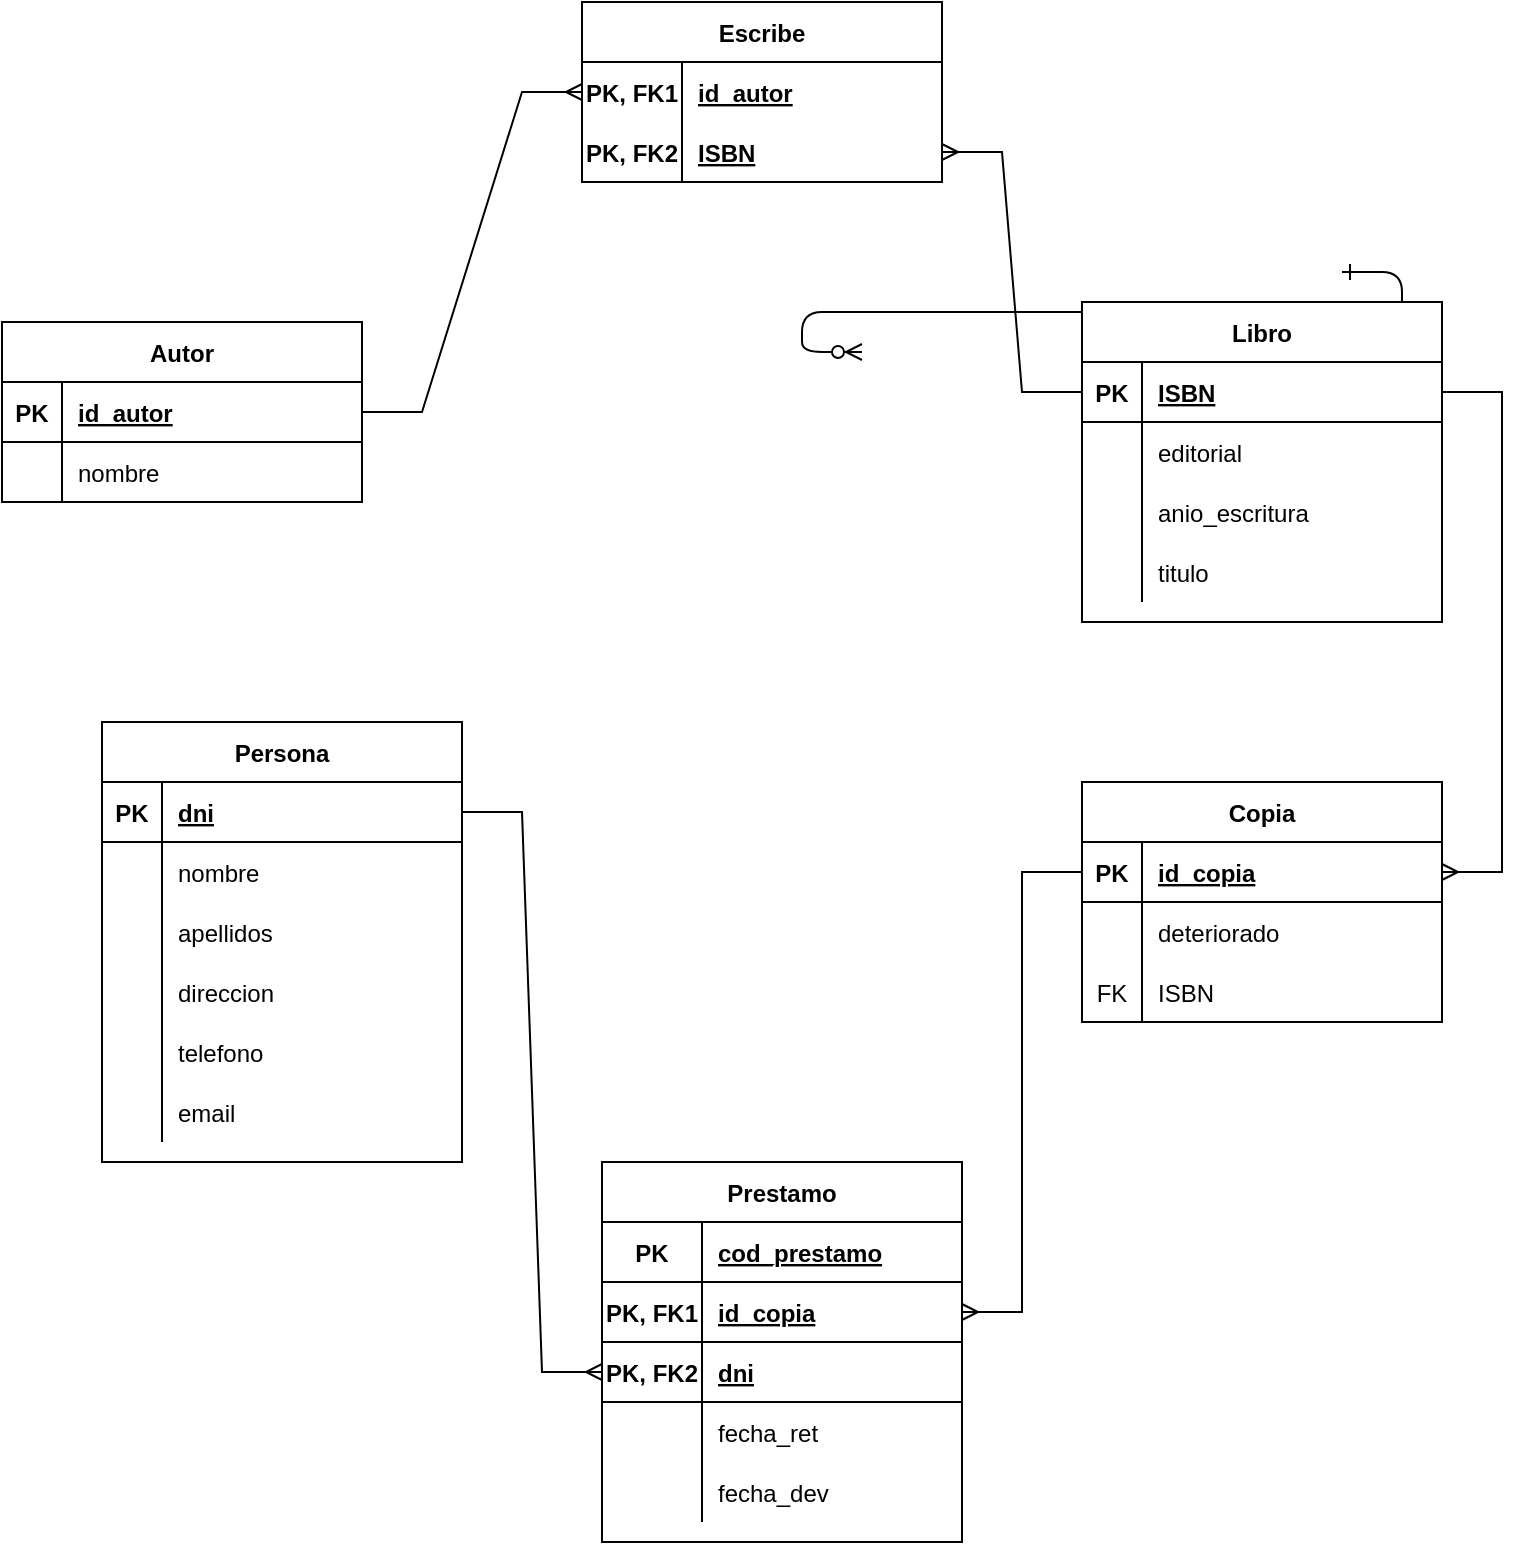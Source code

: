 <mxfile version="16.5.1" type="device"><diagram id="R2lEEEUBdFMjLlhIrx00" name="Page-1"><mxGraphModel dx="1102" dy="685" grid="1" gridSize="10" guides="1" tooltips="1" connect="1" arrows="1" fold="1" page="1" pageScale="1" pageWidth="850" pageHeight="1100" math="0" shadow="0" extFonts="Permanent Marker^https://fonts.googleapis.com/css?family=Permanent+Marker"><root><mxCell id="0"/><mxCell id="1" parent="0"/><mxCell id="C-vyLk0tnHw3VtMMgP7b-12" value="" style="edgeStyle=entityRelationEdgeStyle;endArrow=ERzeroToMany;startArrow=ERone;endFill=1;startFill=0;" parent="1" target="C-vyLk0tnHw3VtMMgP7b-17" edge="1"><mxGeometry width="100" height="100" relative="1" as="geometry"><mxPoint x="700" y="165" as="sourcePoint"/><mxPoint x="460" y="205" as="targetPoint"/></mxGeometry></mxCell><mxCell id="UFgGB9kS0tSjBoRq6BNC-1" value="Autor" style="shape=table;startSize=30;container=1;collapsible=1;childLayout=tableLayout;fixedRows=1;rowLines=0;fontStyle=1;align=center;resizeLast=1;" vertex="1" parent="1"><mxGeometry x="30" y="190" width="180" height="90" as="geometry"/></mxCell><mxCell id="UFgGB9kS0tSjBoRq6BNC-2" value="" style="shape=tableRow;horizontal=0;startSize=0;swimlaneHead=0;swimlaneBody=0;fillColor=none;collapsible=0;dropTarget=0;points=[[0,0.5],[1,0.5]];portConstraint=eastwest;top=0;left=0;right=0;bottom=1;" vertex="1" parent="UFgGB9kS0tSjBoRq6BNC-1"><mxGeometry y="30" width="180" height="30" as="geometry"/></mxCell><mxCell id="UFgGB9kS0tSjBoRq6BNC-3" value="PK" style="shape=partialRectangle;connectable=0;fillColor=none;top=0;left=0;bottom=0;right=0;fontStyle=1;overflow=hidden;" vertex="1" parent="UFgGB9kS0tSjBoRq6BNC-2"><mxGeometry width="30" height="30" as="geometry"><mxRectangle width="30" height="30" as="alternateBounds"/></mxGeometry></mxCell><mxCell id="UFgGB9kS0tSjBoRq6BNC-4" value="id_autor" style="shape=partialRectangle;connectable=0;fillColor=none;top=0;left=0;bottom=0;right=0;align=left;spacingLeft=6;fontStyle=5;overflow=hidden;" vertex="1" parent="UFgGB9kS0tSjBoRq6BNC-2"><mxGeometry x="30" width="150" height="30" as="geometry"><mxRectangle width="150" height="30" as="alternateBounds"/></mxGeometry></mxCell><mxCell id="UFgGB9kS0tSjBoRq6BNC-5" value="" style="shape=tableRow;horizontal=0;startSize=0;swimlaneHead=0;swimlaneBody=0;fillColor=none;collapsible=0;dropTarget=0;points=[[0,0.5],[1,0.5]];portConstraint=eastwest;top=0;left=0;right=0;bottom=0;" vertex="1" parent="UFgGB9kS0tSjBoRq6BNC-1"><mxGeometry y="60" width="180" height="30" as="geometry"/></mxCell><mxCell id="UFgGB9kS0tSjBoRq6BNC-6" value="" style="shape=partialRectangle;connectable=0;fillColor=none;top=0;left=0;bottom=0;right=0;editable=1;overflow=hidden;" vertex="1" parent="UFgGB9kS0tSjBoRq6BNC-5"><mxGeometry width="30" height="30" as="geometry"><mxRectangle width="30" height="30" as="alternateBounds"/></mxGeometry></mxCell><mxCell id="UFgGB9kS0tSjBoRq6BNC-7" value="nombre" style="shape=partialRectangle;connectable=0;fillColor=none;top=0;left=0;bottom=0;right=0;align=left;spacingLeft=6;overflow=hidden;" vertex="1" parent="UFgGB9kS0tSjBoRq6BNC-5"><mxGeometry x="30" width="150" height="30" as="geometry"><mxRectangle width="150" height="30" as="alternateBounds"/></mxGeometry></mxCell><mxCell id="UFgGB9kS0tSjBoRq6BNC-14" value="Libro" style="shape=table;startSize=30;container=1;collapsible=1;childLayout=tableLayout;fixedRows=1;rowLines=0;fontStyle=1;align=center;resizeLast=1;" vertex="1" parent="1"><mxGeometry x="570" y="180" width="180" height="160" as="geometry"/></mxCell><mxCell id="UFgGB9kS0tSjBoRq6BNC-15" value="" style="shape=tableRow;horizontal=0;startSize=0;swimlaneHead=0;swimlaneBody=0;fillColor=none;collapsible=0;dropTarget=0;points=[[0,0.5],[1,0.5]];portConstraint=eastwest;top=0;left=0;right=0;bottom=1;" vertex="1" parent="UFgGB9kS0tSjBoRq6BNC-14"><mxGeometry y="30" width="180" height="30" as="geometry"/></mxCell><mxCell id="UFgGB9kS0tSjBoRq6BNC-16" value="PK" style="shape=partialRectangle;connectable=0;fillColor=none;top=0;left=0;bottom=0;right=0;fontStyle=1;overflow=hidden;" vertex="1" parent="UFgGB9kS0tSjBoRq6BNC-15"><mxGeometry width="30" height="30" as="geometry"><mxRectangle width="30" height="30" as="alternateBounds"/></mxGeometry></mxCell><mxCell id="UFgGB9kS0tSjBoRq6BNC-17" value="ISBN" style="shape=partialRectangle;connectable=0;fillColor=none;top=0;left=0;bottom=0;right=0;align=left;spacingLeft=6;fontStyle=5;overflow=hidden;" vertex="1" parent="UFgGB9kS0tSjBoRq6BNC-15"><mxGeometry x="30" width="150" height="30" as="geometry"><mxRectangle width="150" height="30" as="alternateBounds"/></mxGeometry></mxCell><mxCell id="UFgGB9kS0tSjBoRq6BNC-18" value="" style="shape=tableRow;horizontal=0;startSize=0;swimlaneHead=0;swimlaneBody=0;fillColor=none;collapsible=0;dropTarget=0;points=[[0,0.5],[1,0.5]];portConstraint=eastwest;top=0;left=0;right=0;bottom=0;" vertex="1" parent="UFgGB9kS0tSjBoRq6BNC-14"><mxGeometry y="60" width="180" height="30" as="geometry"/></mxCell><mxCell id="UFgGB9kS0tSjBoRq6BNC-19" value="" style="shape=partialRectangle;connectable=0;fillColor=none;top=0;left=0;bottom=0;right=0;editable=1;overflow=hidden;" vertex="1" parent="UFgGB9kS0tSjBoRq6BNC-18"><mxGeometry width="30" height="30" as="geometry"><mxRectangle width="30" height="30" as="alternateBounds"/></mxGeometry></mxCell><mxCell id="UFgGB9kS0tSjBoRq6BNC-20" value="editorial" style="shape=partialRectangle;connectable=0;fillColor=none;top=0;left=0;bottom=0;right=0;align=left;spacingLeft=6;overflow=hidden;" vertex="1" parent="UFgGB9kS0tSjBoRq6BNC-18"><mxGeometry x="30" width="150" height="30" as="geometry"><mxRectangle width="150" height="30" as="alternateBounds"/></mxGeometry></mxCell><mxCell id="UFgGB9kS0tSjBoRq6BNC-21" value="" style="shape=tableRow;horizontal=0;startSize=0;swimlaneHead=0;swimlaneBody=0;fillColor=none;collapsible=0;dropTarget=0;points=[[0,0.5],[1,0.5]];portConstraint=eastwest;top=0;left=0;right=0;bottom=0;" vertex="1" parent="UFgGB9kS0tSjBoRq6BNC-14"><mxGeometry y="90" width="180" height="30" as="geometry"/></mxCell><mxCell id="UFgGB9kS0tSjBoRq6BNC-22" value="" style="shape=partialRectangle;connectable=0;fillColor=none;top=0;left=0;bottom=0;right=0;editable=1;overflow=hidden;" vertex="1" parent="UFgGB9kS0tSjBoRq6BNC-21"><mxGeometry width="30" height="30" as="geometry"><mxRectangle width="30" height="30" as="alternateBounds"/></mxGeometry></mxCell><mxCell id="UFgGB9kS0tSjBoRq6BNC-23" value="anio_escritura" style="shape=partialRectangle;connectable=0;fillColor=none;top=0;left=0;bottom=0;right=0;align=left;spacingLeft=6;overflow=hidden;" vertex="1" parent="UFgGB9kS0tSjBoRq6BNC-21"><mxGeometry x="30" width="150" height="30" as="geometry"><mxRectangle width="150" height="30" as="alternateBounds"/></mxGeometry></mxCell><mxCell id="UFgGB9kS0tSjBoRq6BNC-24" value="" style="shape=tableRow;horizontal=0;startSize=0;swimlaneHead=0;swimlaneBody=0;fillColor=none;collapsible=0;dropTarget=0;points=[[0,0.5],[1,0.5]];portConstraint=eastwest;top=0;left=0;right=0;bottom=0;" vertex="1" parent="UFgGB9kS0tSjBoRq6BNC-14"><mxGeometry y="120" width="180" height="30" as="geometry"/></mxCell><mxCell id="UFgGB9kS0tSjBoRq6BNC-25" value="" style="shape=partialRectangle;connectable=0;fillColor=none;top=0;left=0;bottom=0;right=0;editable=1;overflow=hidden;" vertex="1" parent="UFgGB9kS0tSjBoRq6BNC-24"><mxGeometry width="30" height="30" as="geometry"><mxRectangle width="30" height="30" as="alternateBounds"/></mxGeometry></mxCell><mxCell id="UFgGB9kS0tSjBoRq6BNC-26" value="titulo" style="shape=partialRectangle;connectable=0;fillColor=none;top=0;left=0;bottom=0;right=0;align=left;spacingLeft=6;overflow=hidden;" vertex="1" parent="UFgGB9kS0tSjBoRq6BNC-24"><mxGeometry x="30" width="150" height="30" as="geometry"><mxRectangle width="150" height="30" as="alternateBounds"/></mxGeometry></mxCell><mxCell id="UFgGB9kS0tSjBoRq6BNC-27" value="Escribe" style="shape=table;startSize=30;container=1;collapsible=1;childLayout=tableLayout;fixedRows=1;rowLines=0;fontStyle=1;align=center;resizeLast=1;" vertex="1" parent="1"><mxGeometry x="320" y="30" width="180" height="90" as="geometry"><mxRectangle x="320" y="30" width="80" height="30" as="alternateBounds"/></mxGeometry></mxCell><mxCell id="UFgGB9kS0tSjBoRq6BNC-41" value="" style="shape=tableRow;horizontal=0;startSize=0;swimlaneHead=0;swimlaneBody=0;fillColor=none;collapsible=0;dropTarget=0;points=[[0,0.5],[1,0.5]];portConstraint=eastwest;top=0;left=0;right=0;bottom=0;" vertex="1" parent="UFgGB9kS0tSjBoRq6BNC-27"><mxGeometry y="30" width="180" height="30" as="geometry"/></mxCell><mxCell id="UFgGB9kS0tSjBoRq6BNC-42" value="PK, FK1" style="shape=partialRectangle;connectable=0;fillColor=none;top=0;left=0;bottom=0;right=0;fontStyle=1;overflow=hidden;" vertex="1" parent="UFgGB9kS0tSjBoRq6BNC-41"><mxGeometry width="50" height="30" as="geometry"><mxRectangle width="50" height="30" as="alternateBounds"/></mxGeometry></mxCell><mxCell id="UFgGB9kS0tSjBoRq6BNC-43" value="id_autor" style="shape=partialRectangle;connectable=0;fillColor=none;top=0;left=0;bottom=0;right=0;align=left;spacingLeft=6;fontStyle=5;overflow=hidden;" vertex="1" parent="UFgGB9kS0tSjBoRq6BNC-41"><mxGeometry x="50" width="130" height="30" as="geometry"><mxRectangle width="130" height="30" as="alternateBounds"/></mxGeometry></mxCell><mxCell id="UFgGB9kS0tSjBoRq6BNC-28" value="" style="shape=tableRow;horizontal=0;startSize=0;swimlaneHead=0;swimlaneBody=0;fillColor=none;collapsible=0;dropTarget=0;points=[[0,0.5],[1,0.5]];portConstraint=eastwest;top=0;left=0;right=0;bottom=1;" vertex="1" parent="UFgGB9kS0tSjBoRq6BNC-27"><mxGeometry y="60" width="180" height="30" as="geometry"/></mxCell><mxCell id="UFgGB9kS0tSjBoRq6BNC-29" value="PK, FK2" style="shape=partialRectangle;connectable=0;fillColor=none;top=0;left=0;bottom=0;right=0;fontStyle=1;overflow=hidden;" vertex="1" parent="UFgGB9kS0tSjBoRq6BNC-28"><mxGeometry width="50" height="30" as="geometry"><mxRectangle width="50" height="30" as="alternateBounds"/></mxGeometry></mxCell><mxCell id="UFgGB9kS0tSjBoRq6BNC-30" value="ISBN" style="shape=partialRectangle;connectable=0;fillColor=none;top=0;left=0;bottom=0;right=0;align=left;spacingLeft=6;fontStyle=5;overflow=hidden;" vertex="1" parent="UFgGB9kS0tSjBoRq6BNC-28"><mxGeometry x="50" width="130" height="30" as="geometry"><mxRectangle width="130" height="30" as="alternateBounds"/></mxGeometry></mxCell><mxCell id="UFgGB9kS0tSjBoRq6BNC-47" value="Persona" style="shape=table;startSize=30;container=1;collapsible=1;childLayout=tableLayout;fixedRows=1;rowLines=0;fontStyle=1;align=center;resizeLast=1;fillColor=none;" vertex="1" parent="1"><mxGeometry x="80" y="390" width="180" height="220" as="geometry"/></mxCell><mxCell id="UFgGB9kS0tSjBoRq6BNC-48" value="" style="shape=tableRow;horizontal=0;startSize=0;swimlaneHead=0;swimlaneBody=0;fillColor=none;collapsible=0;dropTarget=0;points=[[0,0.5],[1,0.5]];portConstraint=eastwest;top=0;left=0;right=0;bottom=1;" vertex="1" parent="UFgGB9kS0tSjBoRq6BNC-47"><mxGeometry y="30" width="180" height="30" as="geometry"/></mxCell><mxCell id="UFgGB9kS0tSjBoRq6BNC-49" value="PK" style="shape=partialRectangle;connectable=0;fillColor=none;top=0;left=0;bottom=0;right=0;fontStyle=1;overflow=hidden;" vertex="1" parent="UFgGB9kS0tSjBoRq6BNC-48"><mxGeometry width="30" height="30" as="geometry"><mxRectangle width="30" height="30" as="alternateBounds"/></mxGeometry></mxCell><mxCell id="UFgGB9kS0tSjBoRq6BNC-50" value="dni" style="shape=partialRectangle;connectable=0;fillColor=none;top=0;left=0;bottom=0;right=0;align=left;spacingLeft=6;fontStyle=5;overflow=hidden;" vertex="1" parent="UFgGB9kS0tSjBoRq6BNC-48"><mxGeometry x="30" width="150" height="30" as="geometry"><mxRectangle width="150" height="30" as="alternateBounds"/></mxGeometry></mxCell><mxCell id="UFgGB9kS0tSjBoRq6BNC-51" value="" style="shape=tableRow;horizontal=0;startSize=0;swimlaneHead=0;swimlaneBody=0;fillColor=none;collapsible=0;dropTarget=0;points=[[0,0.5],[1,0.5]];portConstraint=eastwest;top=0;left=0;right=0;bottom=0;" vertex="1" parent="UFgGB9kS0tSjBoRq6BNC-47"><mxGeometry y="60" width="180" height="30" as="geometry"/></mxCell><mxCell id="UFgGB9kS0tSjBoRq6BNC-52" value="" style="shape=partialRectangle;connectable=0;fillColor=none;top=0;left=0;bottom=0;right=0;editable=1;overflow=hidden;" vertex="1" parent="UFgGB9kS0tSjBoRq6BNC-51"><mxGeometry width="30" height="30" as="geometry"><mxRectangle width="30" height="30" as="alternateBounds"/></mxGeometry></mxCell><mxCell id="UFgGB9kS0tSjBoRq6BNC-53" value="nombre" style="shape=partialRectangle;connectable=0;fillColor=none;top=0;left=0;bottom=0;right=0;align=left;spacingLeft=6;overflow=hidden;" vertex="1" parent="UFgGB9kS0tSjBoRq6BNC-51"><mxGeometry x="30" width="150" height="30" as="geometry"><mxRectangle width="150" height="30" as="alternateBounds"/></mxGeometry></mxCell><mxCell id="UFgGB9kS0tSjBoRq6BNC-54" value="" style="shape=tableRow;horizontal=0;startSize=0;swimlaneHead=0;swimlaneBody=0;fillColor=none;collapsible=0;dropTarget=0;points=[[0,0.5],[1,0.5]];portConstraint=eastwest;top=0;left=0;right=0;bottom=0;" vertex="1" parent="UFgGB9kS0tSjBoRq6BNC-47"><mxGeometry y="90" width="180" height="30" as="geometry"/></mxCell><mxCell id="UFgGB9kS0tSjBoRq6BNC-55" value="" style="shape=partialRectangle;connectable=0;fillColor=none;top=0;left=0;bottom=0;right=0;editable=1;overflow=hidden;" vertex="1" parent="UFgGB9kS0tSjBoRq6BNC-54"><mxGeometry width="30" height="30" as="geometry"><mxRectangle width="30" height="30" as="alternateBounds"/></mxGeometry></mxCell><mxCell id="UFgGB9kS0tSjBoRq6BNC-56" value="apellidos" style="shape=partialRectangle;connectable=0;fillColor=none;top=0;left=0;bottom=0;right=0;align=left;spacingLeft=6;overflow=hidden;" vertex="1" parent="UFgGB9kS0tSjBoRq6BNC-54"><mxGeometry x="30" width="150" height="30" as="geometry"><mxRectangle width="150" height="30" as="alternateBounds"/></mxGeometry></mxCell><mxCell id="UFgGB9kS0tSjBoRq6BNC-57" value="" style="shape=tableRow;horizontal=0;startSize=0;swimlaneHead=0;swimlaneBody=0;fillColor=none;collapsible=0;dropTarget=0;points=[[0,0.5],[1,0.5]];portConstraint=eastwest;top=0;left=0;right=0;bottom=0;" vertex="1" parent="UFgGB9kS0tSjBoRq6BNC-47"><mxGeometry y="120" width="180" height="30" as="geometry"/></mxCell><mxCell id="UFgGB9kS0tSjBoRq6BNC-58" value="" style="shape=partialRectangle;connectable=0;fillColor=none;top=0;left=0;bottom=0;right=0;editable=1;overflow=hidden;" vertex="1" parent="UFgGB9kS0tSjBoRq6BNC-57"><mxGeometry width="30" height="30" as="geometry"><mxRectangle width="30" height="30" as="alternateBounds"/></mxGeometry></mxCell><mxCell id="UFgGB9kS0tSjBoRq6BNC-59" value="direccion" style="shape=partialRectangle;connectable=0;fillColor=none;top=0;left=0;bottom=0;right=0;align=left;spacingLeft=6;overflow=hidden;" vertex="1" parent="UFgGB9kS0tSjBoRq6BNC-57"><mxGeometry x="30" width="150" height="30" as="geometry"><mxRectangle width="150" height="30" as="alternateBounds"/></mxGeometry></mxCell><mxCell id="UFgGB9kS0tSjBoRq6BNC-61" value="" style="shape=tableRow;horizontal=0;startSize=0;swimlaneHead=0;swimlaneBody=0;fillColor=none;collapsible=0;dropTarget=0;points=[[0,0.5],[1,0.5]];portConstraint=eastwest;top=0;left=0;right=0;bottom=0;" vertex="1" parent="UFgGB9kS0tSjBoRq6BNC-47"><mxGeometry y="150" width="180" height="30" as="geometry"/></mxCell><mxCell id="UFgGB9kS0tSjBoRq6BNC-62" value="" style="shape=partialRectangle;connectable=0;fillColor=none;top=0;left=0;bottom=0;right=0;editable=1;overflow=hidden;" vertex="1" parent="UFgGB9kS0tSjBoRq6BNC-61"><mxGeometry width="30" height="30" as="geometry"><mxRectangle width="30" height="30" as="alternateBounds"/></mxGeometry></mxCell><mxCell id="UFgGB9kS0tSjBoRq6BNC-63" value="telefono" style="shape=partialRectangle;connectable=0;fillColor=none;top=0;left=0;bottom=0;right=0;align=left;spacingLeft=6;overflow=hidden;" vertex="1" parent="UFgGB9kS0tSjBoRq6BNC-61"><mxGeometry x="30" width="150" height="30" as="geometry"><mxRectangle width="150" height="30" as="alternateBounds"/></mxGeometry></mxCell><mxCell id="UFgGB9kS0tSjBoRq6BNC-65" value="" style="shape=tableRow;horizontal=0;startSize=0;swimlaneHead=0;swimlaneBody=0;fillColor=none;collapsible=0;dropTarget=0;points=[[0,0.5],[1,0.5]];portConstraint=eastwest;top=0;left=0;right=0;bottom=0;" vertex="1" parent="UFgGB9kS0tSjBoRq6BNC-47"><mxGeometry y="180" width="180" height="30" as="geometry"/></mxCell><mxCell id="UFgGB9kS0tSjBoRq6BNC-66" value="" style="shape=partialRectangle;connectable=0;fillColor=none;top=0;left=0;bottom=0;right=0;editable=1;overflow=hidden;" vertex="1" parent="UFgGB9kS0tSjBoRq6BNC-65"><mxGeometry width="30" height="30" as="geometry"><mxRectangle width="30" height="30" as="alternateBounds"/></mxGeometry></mxCell><mxCell id="UFgGB9kS0tSjBoRq6BNC-67" value="email" style="shape=partialRectangle;connectable=0;fillColor=none;top=0;left=0;bottom=0;right=0;align=left;spacingLeft=6;overflow=hidden;" vertex="1" parent="UFgGB9kS0tSjBoRq6BNC-65"><mxGeometry x="30" width="150" height="30" as="geometry"><mxRectangle width="150" height="30" as="alternateBounds"/></mxGeometry></mxCell><mxCell id="UFgGB9kS0tSjBoRq6BNC-68" value="Copia" style="shape=table;startSize=30;container=1;collapsible=1;childLayout=tableLayout;fixedRows=1;rowLines=0;fontStyle=1;align=center;resizeLast=1;fillColor=none;" vertex="1" parent="1"><mxGeometry x="570" y="420" width="180" height="120" as="geometry"/></mxCell><mxCell id="UFgGB9kS0tSjBoRq6BNC-69" value="" style="shape=tableRow;horizontal=0;startSize=0;swimlaneHead=0;swimlaneBody=0;fillColor=none;collapsible=0;dropTarget=0;points=[[0,0.5],[1,0.5]];portConstraint=eastwest;top=0;left=0;right=0;bottom=1;" vertex="1" parent="UFgGB9kS0tSjBoRq6BNC-68"><mxGeometry y="30" width="180" height="30" as="geometry"/></mxCell><mxCell id="UFgGB9kS0tSjBoRq6BNC-70" value="PK" style="shape=partialRectangle;connectable=0;fillColor=none;top=0;left=0;bottom=0;right=0;fontStyle=1;overflow=hidden;" vertex="1" parent="UFgGB9kS0tSjBoRq6BNC-69"><mxGeometry width="30" height="30" as="geometry"><mxRectangle width="30" height="30" as="alternateBounds"/></mxGeometry></mxCell><mxCell id="UFgGB9kS0tSjBoRq6BNC-71" value="id_copia" style="shape=partialRectangle;connectable=0;fillColor=none;top=0;left=0;bottom=0;right=0;align=left;spacingLeft=6;fontStyle=5;overflow=hidden;" vertex="1" parent="UFgGB9kS0tSjBoRq6BNC-69"><mxGeometry x="30" width="150" height="30" as="geometry"><mxRectangle width="150" height="30" as="alternateBounds"/></mxGeometry></mxCell><mxCell id="UFgGB9kS0tSjBoRq6BNC-72" value="" style="shape=tableRow;horizontal=0;startSize=0;swimlaneHead=0;swimlaneBody=0;fillColor=none;collapsible=0;dropTarget=0;points=[[0,0.5],[1,0.5]];portConstraint=eastwest;top=0;left=0;right=0;bottom=0;" vertex="1" parent="UFgGB9kS0tSjBoRq6BNC-68"><mxGeometry y="60" width="180" height="30" as="geometry"/></mxCell><mxCell id="UFgGB9kS0tSjBoRq6BNC-73" value="" style="shape=partialRectangle;connectable=0;fillColor=none;top=0;left=0;bottom=0;right=0;editable=1;overflow=hidden;" vertex="1" parent="UFgGB9kS0tSjBoRq6BNC-72"><mxGeometry width="30" height="30" as="geometry"><mxRectangle width="30" height="30" as="alternateBounds"/></mxGeometry></mxCell><mxCell id="UFgGB9kS0tSjBoRq6BNC-74" value="deteriorado" style="shape=partialRectangle;connectable=0;fillColor=none;top=0;left=0;bottom=0;right=0;align=left;spacingLeft=6;overflow=hidden;" vertex="1" parent="UFgGB9kS0tSjBoRq6BNC-72"><mxGeometry x="30" width="150" height="30" as="geometry"><mxRectangle width="150" height="30" as="alternateBounds"/></mxGeometry></mxCell><mxCell id="UFgGB9kS0tSjBoRq6BNC-144" value="" style="shape=tableRow;horizontal=0;startSize=0;swimlaneHead=0;swimlaneBody=0;fillColor=none;collapsible=0;dropTarget=0;points=[[0,0.5],[1,0.5]];portConstraint=eastwest;top=0;left=0;right=0;bottom=0;" vertex="1" parent="UFgGB9kS0tSjBoRq6BNC-68"><mxGeometry y="90" width="180" height="30" as="geometry"/></mxCell><mxCell id="UFgGB9kS0tSjBoRq6BNC-145" value="FK" style="shape=partialRectangle;connectable=0;fillColor=none;top=0;left=0;bottom=0;right=0;fontStyle=0;overflow=hidden;" vertex="1" parent="UFgGB9kS0tSjBoRq6BNC-144"><mxGeometry width="30" height="30" as="geometry"><mxRectangle width="30" height="30" as="alternateBounds"/></mxGeometry></mxCell><mxCell id="UFgGB9kS0tSjBoRq6BNC-146" value="ISBN" style="shape=partialRectangle;connectable=0;fillColor=none;top=0;left=0;bottom=0;right=0;align=left;spacingLeft=6;fontStyle=0;overflow=hidden;" vertex="1" parent="UFgGB9kS0tSjBoRq6BNC-144"><mxGeometry x="30" width="150" height="30" as="geometry"><mxRectangle width="150" height="30" as="alternateBounds"/></mxGeometry></mxCell><mxCell id="UFgGB9kS0tSjBoRq6BNC-81" value="Prestamo" style="shape=table;startSize=30;container=1;collapsible=1;childLayout=tableLayout;fixedRows=1;rowLines=0;fontStyle=1;align=center;resizeLast=1;fillColor=none;" vertex="1" parent="1"><mxGeometry x="330" y="610" width="180" height="190" as="geometry"/></mxCell><mxCell id="UFgGB9kS0tSjBoRq6BNC-82" value="" style="shape=tableRow;horizontal=0;startSize=0;swimlaneHead=0;swimlaneBody=0;fillColor=none;collapsible=0;dropTarget=0;points=[[0,0.5],[1,0.5]];portConstraint=eastwest;top=0;left=0;right=0;bottom=1;" vertex="1" parent="UFgGB9kS0tSjBoRq6BNC-81"><mxGeometry y="30" width="180" height="30" as="geometry"/></mxCell><mxCell id="UFgGB9kS0tSjBoRq6BNC-83" value="PK" style="shape=partialRectangle;connectable=0;fillColor=none;top=0;left=0;bottom=0;right=0;fontStyle=1;overflow=hidden;" vertex="1" parent="UFgGB9kS0tSjBoRq6BNC-82"><mxGeometry width="50" height="30" as="geometry"><mxRectangle width="50" height="30" as="alternateBounds"/></mxGeometry></mxCell><mxCell id="UFgGB9kS0tSjBoRq6BNC-84" value="cod_prestamo" style="shape=partialRectangle;connectable=0;fillColor=none;top=0;left=0;bottom=0;right=0;align=left;spacingLeft=6;fontStyle=5;overflow=hidden;" vertex="1" parent="UFgGB9kS0tSjBoRq6BNC-82"><mxGeometry x="50" width="130" height="30" as="geometry"><mxRectangle width="130" height="30" as="alternateBounds"/></mxGeometry></mxCell><mxCell id="UFgGB9kS0tSjBoRq6BNC-134" value="" style="shape=tableRow;horizontal=0;startSize=0;swimlaneHead=0;swimlaneBody=0;fillColor=none;collapsible=0;dropTarget=0;points=[[0,0.5],[1,0.5]];portConstraint=eastwest;top=0;left=0;right=0;bottom=1;" vertex="1" parent="UFgGB9kS0tSjBoRq6BNC-81"><mxGeometry y="60" width="180" height="30" as="geometry"/></mxCell><mxCell id="UFgGB9kS0tSjBoRq6BNC-135" value="PK, FK1" style="shape=partialRectangle;connectable=0;fillColor=none;top=0;left=0;bottom=0;right=0;fontStyle=1;overflow=hidden;" vertex="1" parent="UFgGB9kS0tSjBoRq6BNC-134"><mxGeometry width="50" height="30" as="geometry"><mxRectangle width="50" height="30" as="alternateBounds"/></mxGeometry></mxCell><mxCell id="UFgGB9kS0tSjBoRq6BNC-136" value="id_copia" style="shape=partialRectangle;connectable=0;fillColor=none;top=0;left=0;bottom=0;right=0;align=left;spacingLeft=6;fontStyle=5;overflow=hidden;" vertex="1" parent="UFgGB9kS0tSjBoRq6BNC-134"><mxGeometry x="50" width="130" height="30" as="geometry"><mxRectangle width="130" height="30" as="alternateBounds"/></mxGeometry></mxCell><mxCell id="UFgGB9kS0tSjBoRq6BNC-153" value="" style="shape=tableRow;horizontal=0;startSize=0;swimlaneHead=0;swimlaneBody=0;fillColor=none;collapsible=0;dropTarget=0;points=[[0,0.5],[1,0.5]];portConstraint=eastwest;top=0;left=0;right=0;bottom=1;" vertex="1" parent="UFgGB9kS0tSjBoRq6BNC-81"><mxGeometry y="90" width="180" height="30" as="geometry"/></mxCell><mxCell id="UFgGB9kS0tSjBoRq6BNC-154" value="PK, FK2" style="shape=partialRectangle;connectable=0;fillColor=none;top=0;left=0;bottom=0;right=0;fontStyle=1;overflow=hidden;" vertex="1" parent="UFgGB9kS0tSjBoRq6BNC-153"><mxGeometry width="50" height="30" as="geometry"><mxRectangle width="50" height="30" as="alternateBounds"/></mxGeometry></mxCell><mxCell id="UFgGB9kS0tSjBoRq6BNC-155" value="dni" style="shape=partialRectangle;connectable=0;fillColor=none;top=0;left=0;bottom=0;right=0;align=left;spacingLeft=6;fontStyle=5;overflow=hidden;" vertex="1" parent="UFgGB9kS0tSjBoRq6BNC-153"><mxGeometry x="50" width="130" height="30" as="geometry"><mxRectangle width="130" height="30" as="alternateBounds"/></mxGeometry></mxCell><mxCell id="UFgGB9kS0tSjBoRq6BNC-85" value="" style="shape=tableRow;horizontal=0;startSize=0;swimlaneHead=0;swimlaneBody=0;fillColor=none;collapsible=0;dropTarget=0;points=[[0,0.5],[1,0.5]];portConstraint=eastwest;top=0;left=0;right=0;bottom=0;" vertex="1" parent="UFgGB9kS0tSjBoRq6BNC-81"><mxGeometry y="120" width="180" height="30" as="geometry"/></mxCell><mxCell id="UFgGB9kS0tSjBoRq6BNC-86" value="" style="shape=partialRectangle;connectable=0;fillColor=none;top=0;left=0;bottom=0;right=0;editable=1;overflow=hidden;" vertex="1" parent="UFgGB9kS0tSjBoRq6BNC-85"><mxGeometry width="50" height="30" as="geometry"><mxRectangle width="50" height="30" as="alternateBounds"/></mxGeometry></mxCell><mxCell id="UFgGB9kS0tSjBoRq6BNC-87" value="fecha_ret" style="shape=partialRectangle;connectable=0;fillColor=none;top=0;left=0;bottom=0;right=0;align=left;spacingLeft=6;overflow=hidden;" vertex="1" parent="UFgGB9kS0tSjBoRq6BNC-85"><mxGeometry x="50" width="130" height="30" as="geometry"><mxRectangle width="130" height="30" as="alternateBounds"/></mxGeometry></mxCell><mxCell id="UFgGB9kS0tSjBoRq6BNC-88" value="" style="shape=tableRow;horizontal=0;startSize=0;swimlaneHead=0;swimlaneBody=0;fillColor=none;collapsible=0;dropTarget=0;points=[[0,0.5],[1,0.5]];portConstraint=eastwest;top=0;left=0;right=0;bottom=0;" vertex="1" parent="UFgGB9kS0tSjBoRq6BNC-81"><mxGeometry y="150" width="180" height="30" as="geometry"/></mxCell><mxCell id="UFgGB9kS0tSjBoRq6BNC-89" value="" style="shape=partialRectangle;connectable=0;fillColor=none;top=0;left=0;bottom=0;right=0;editable=1;overflow=hidden;" vertex="1" parent="UFgGB9kS0tSjBoRq6BNC-88"><mxGeometry width="50" height="30" as="geometry"><mxRectangle width="50" height="30" as="alternateBounds"/></mxGeometry></mxCell><mxCell id="UFgGB9kS0tSjBoRq6BNC-90" value="fecha_dev" style="shape=partialRectangle;connectable=0;fillColor=none;top=0;left=0;bottom=0;right=0;align=left;spacingLeft=6;overflow=hidden;" vertex="1" parent="UFgGB9kS0tSjBoRq6BNC-88"><mxGeometry x="50" width="130" height="30" as="geometry"><mxRectangle width="130" height="30" as="alternateBounds"/></mxGeometry></mxCell><mxCell id="UFgGB9kS0tSjBoRq6BNC-141" value="" style="edgeStyle=entityRelationEdgeStyle;fontSize=12;html=1;endArrow=ERmany;rounded=0;exitX=1;exitY=0.5;exitDx=0;exitDy=0;entryX=0;entryY=0.5;entryDx=0;entryDy=0;" edge="1" parent="1" source="UFgGB9kS0tSjBoRq6BNC-2" target="UFgGB9kS0tSjBoRq6BNC-41"><mxGeometry width="100" height="100" relative="1" as="geometry"><mxPoint x="320" y="320" as="sourcePoint"/><mxPoint x="420" y="220" as="targetPoint"/></mxGeometry></mxCell><mxCell id="UFgGB9kS0tSjBoRq6BNC-142" value="" style="edgeStyle=entityRelationEdgeStyle;fontSize=12;html=1;endArrow=ERmany;rounded=0;entryX=1;entryY=0.5;entryDx=0;entryDy=0;exitX=0;exitY=0.5;exitDx=0;exitDy=0;" edge="1" parent="1" source="UFgGB9kS0tSjBoRq6BNC-15" target="UFgGB9kS0tSjBoRq6BNC-28"><mxGeometry width="100" height="100" relative="1" as="geometry"><mxPoint x="320" y="320" as="sourcePoint"/><mxPoint x="420" y="220" as="targetPoint"/></mxGeometry></mxCell><mxCell id="UFgGB9kS0tSjBoRq6BNC-147" value="" style="edgeStyle=entityRelationEdgeStyle;fontSize=12;html=1;endArrow=ERmany;rounded=0;entryX=1;entryY=0.5;entryDx=0;entryDy=0;" edge="1" parent="1" source="UFgGB9kS0tSjBoRq6BNC-15" target="UFgGB9kS0tSjBoRq6BNC-69"><mxGeometry width="100" height="100" relative="1" as="geometry"><mxPoint x="800" y="230" as="sourcePoint"/><mxPoint x="560" y="510" as="targetPoint"/></mxGeometry></mxCell><mxCell id="UFgGB9kS0tSjBoRq6BNC-156" value="" style="edgeStyle=entityRelationEdgeStyle;fontSize=12;html=1;endArrow=ERmany;rounded=0;exitX=0;exitY=0.5;exitDx=0;exitDy=0;entryX=1;entryY=0.5;entryDx=0;entryDy=0;" edge="1" parent="1" source="UFgGB9kS0tSjBoRq6BNC-69" target="UFgGB9kS0tSjBoRq6BNC-134"><mxGeometry width="100" height="100" relative="1" as="geometry"><mxPoint x="320" y="550" as="sourcePoint"/><mxPoint x="420" y="450" as="targetPoint"/></mxGeometry></mxCell><mxCell id="UFgGB9kS0tSjBoRq6BNC-157" value="" style="edgeStyle=entityRelationEdgeStyle;fontSize=12;html=1;endArrow=ERmany;rounded=0;exitX=1;exitY=0.5;exitDx=0;exitDy=0;entryX=0;entryY=0.5;entryDx=0;entryDy=0;" edge="1" parent="1" source="UFgGB9kS0tSjBoRq6BNC-48" target="UFgGB9kS0tSjBoRq6BNC-153"><mxGeometry width="100" height="100" relative="1" as="geometry"><mxPoint x="320" y="550" as="sourcePoint"/><mxPoint x="420" y="450" as="targetPoint"/></mxGeometry></mxCell></root></mxGraphModel></diagram></mxfile>